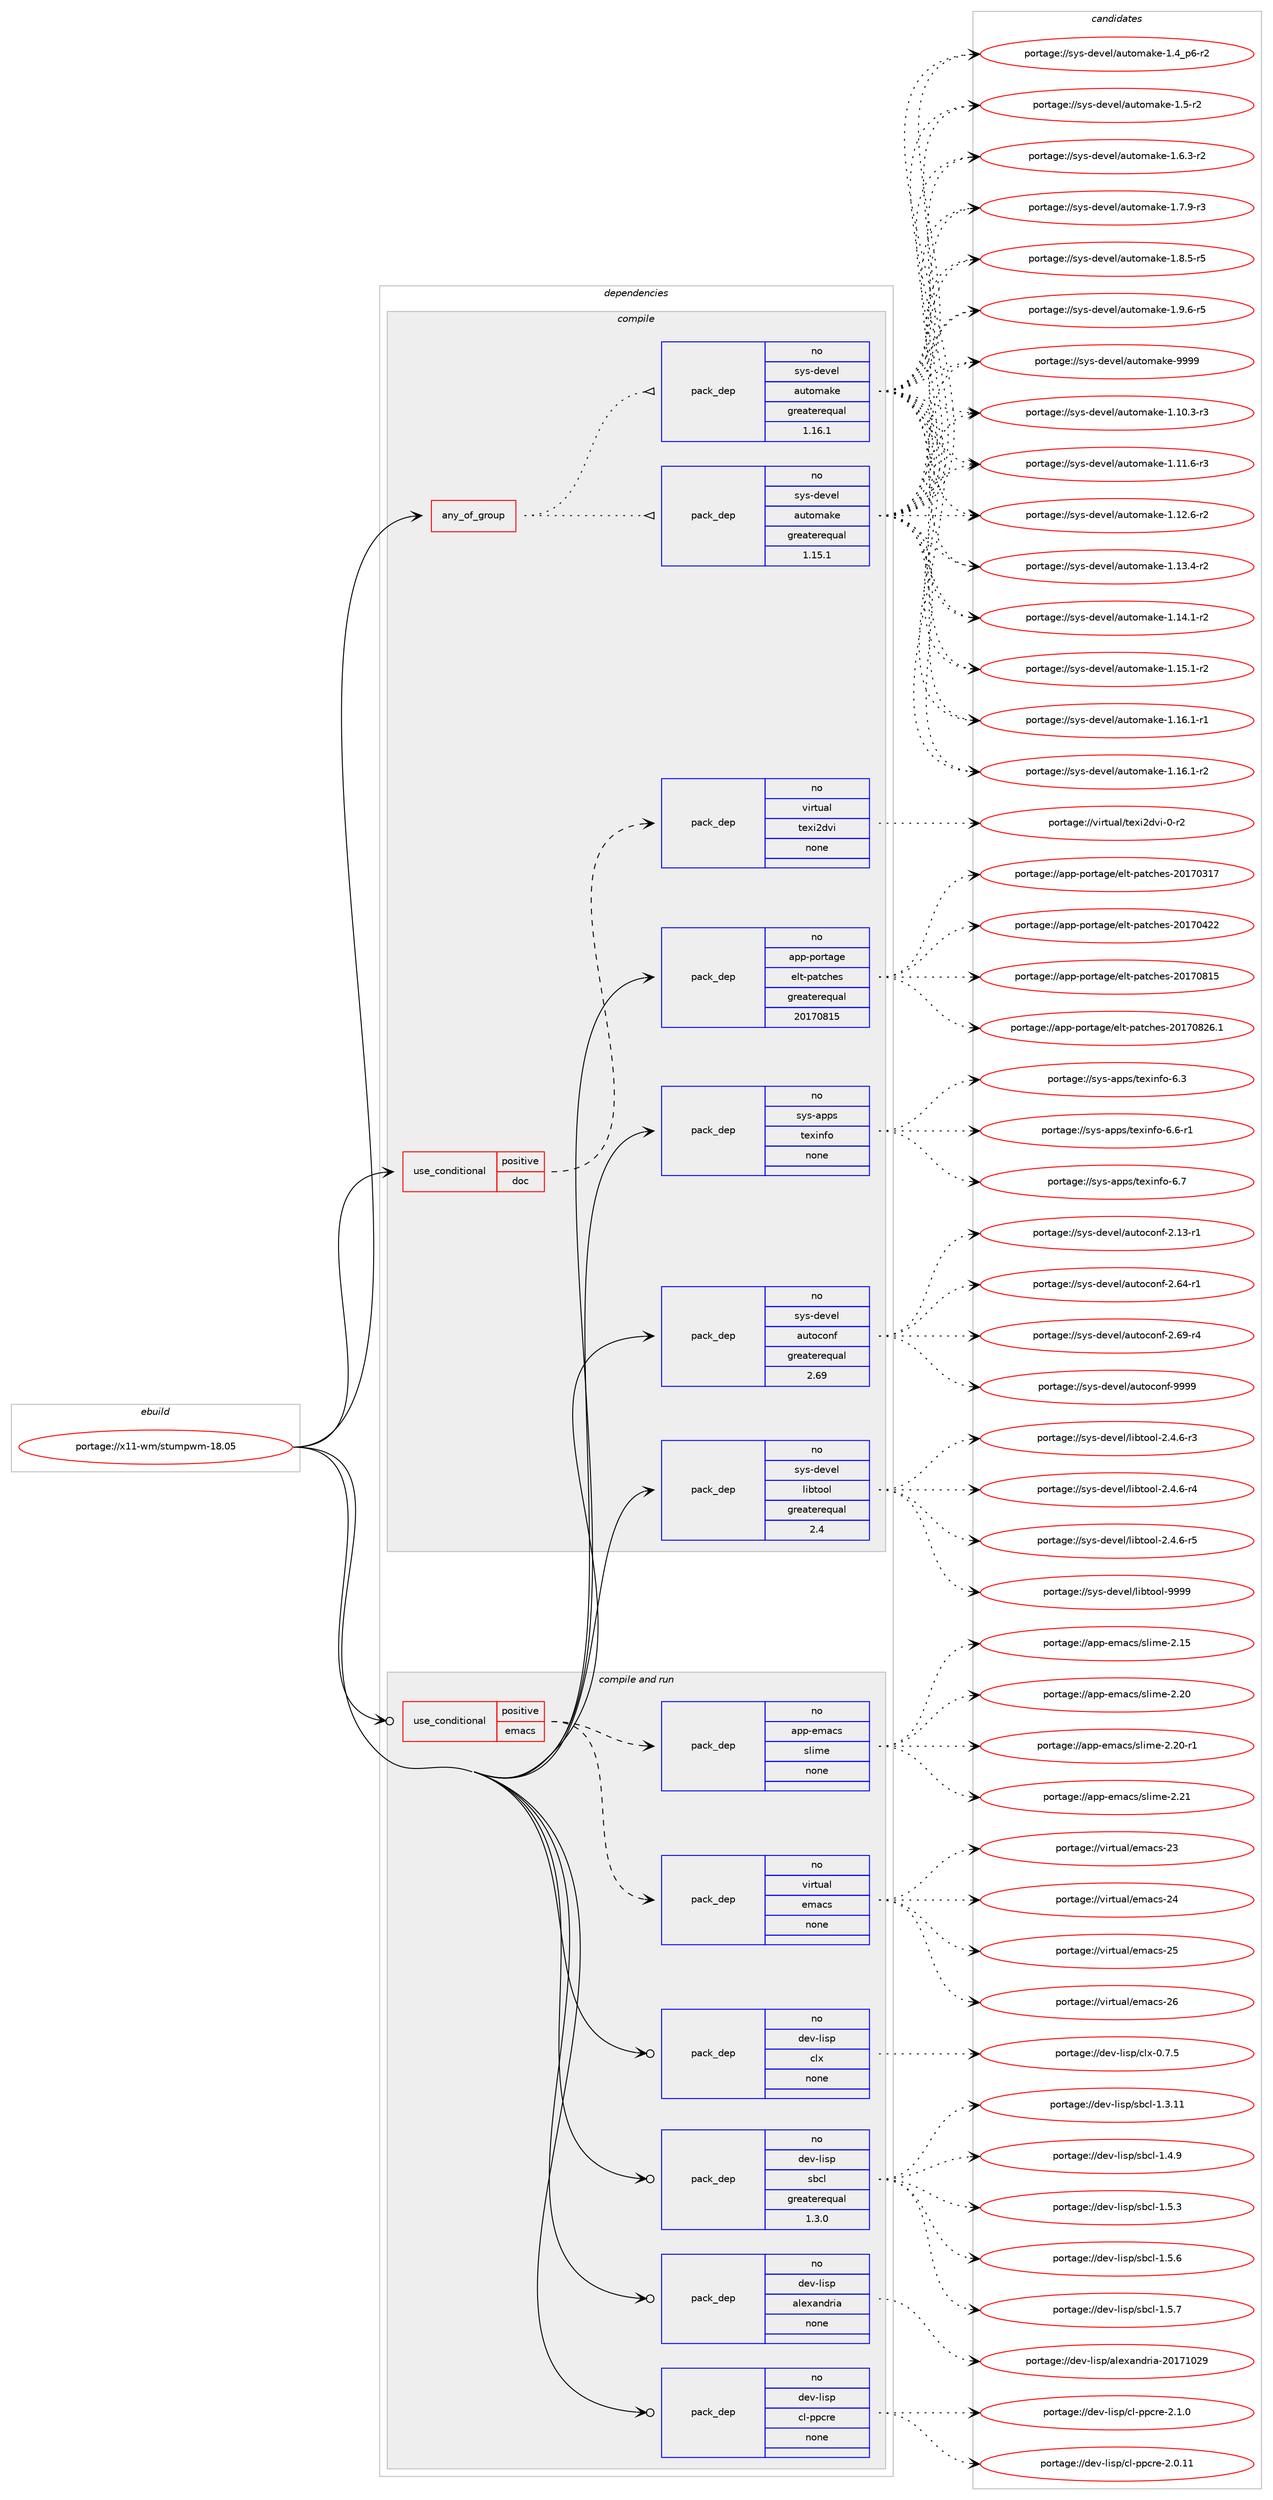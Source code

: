 digraph prolog {

# *************
# Graph options
# *************

newrank=true;
concentrate=true;
compound=true;
graph [rankdir=LR,fontname=Helvetica,fontsize=10,ranksep=1.5];#, ranksep=2.5, nodesep=0.2];
edge  [arrowhead=vee];
node  [fontname=Helvetica,fontsize=10];

# **********
# The ebuild
# **********

subgraph cluster_leftcol {
color=gray;
rank=same;
label=<<i>ebuild</i>>;
id [label="portage://x11-wm/stumpwm-18.05", color=red, width=4, href="../x11-wm/stumpwm-18.05.svg"];
}

# ****************
# The dependencies
# ****************

subgraph cluster_midcol {
color=gray;
label=<<i>dependencies</i>>;
subgraph cluster_compile {
fillcolor="#eeeeee";
style=filled;
label=<<i>compile</i>>;
subgraph any8055 {
dependency460682 [label=<<TABLE BORDER="0" CELLBORDER="1" CELLSPACING="0" CELLPADDING="4"><TR><TD CELLPADDING="10">any_of_group</TD></TR></TABLE>>, shape=none, color=red];subgraph pack342987 {
dependency460683 [label=<<TABLE BORDER="0" CELLBORDER="1" CELLSPACING="0" CELLPADDING="4" WIDTH="220"><TR><TD ROWSPAN="6" CELLPADDING="30">pack_dep</TD></TR><TR><TD WIDTH="110">no</TD></TR><TR><TD>sys-devel</TD></TR><TR><TD>automake</TD></TR><TR><TD>greaterequal</TD></TR><TR><TD>1.16.1</TD></TR></TABLE>>, shape=none, color=blue];
}
dependency460682:e -> dependency460683:w [weight=20,style="dotted",arrowhead="oinv"];
subgraph pack342988 {
dependency460684 [label=<<TABLE BORDER="0" CELLBORDER="1" CELLSPACING="0" CELLPADDING="4" WIDTH="220"><TR><TD ROWSPAN="6" CELLPADDING="30">pack_dep</TD></TR><TR><TD WIDTH="110">no</TD></TR><TR><TD>sys-devel</TD></TR><TR><TD>automake</TD></TR><TR><TD>greaterequal</TD></TR><TR><TD>1.15.1</TD></TR></TABLE>>, shape=none, color=blue];
}
dependency460682:e -> dependency460684:w [weight=20,style="dotted",arrowhead="oinv"];
}
id:e -> dependency460682:w [weight=20,style="solid",arrowhead="vee"];
subgraph cond109344 {
dependency460685 [label=<<TABLE BORDER="0" CELLBORDER="1" CELLSPACING="0" CELLPADDING="4"><TR><TD ROWSPAN="3" CELLPADDING="10">use_conditional</TD></TR><TR><TD>positive</TD></TR><TR><TD>doc</TD></TR></TABLE>>, shape=none, color=red];
subgraph pack342989 {
dependency460686 [label=<<TABLE BORDER="0" CELLBORDER="1" CELLSPACING="0" CELLPADDING="4" WIDTH="220"><TR><TD ROWSPAN="6" CELLPADDING="30">pack_dep</TD></TR><TR><TD WIDTH="110">no</TD></TR><TR><TD>virtual</TD></TR><TR><TD>texi2dvi</TD></TR><TR><TD>none</TD></TR><TR><TD></TD></TR></TABLE>>, shape=none, color=blue];
}
dependency460685:e -> dependency460686:w [weight=20,style="dashed",arrowhead="vee"];
}
id:e -> dependency460685:w [weight=20,style="solid",arrowhead="vee"];
subgraph pack342990 {
dependency460687 [label=<<TABLE BORDER="0" CELLBORDER="1" CELLSPACING="0" CELLPADDING="4" WIDTH="220"><TR><TD ROWSPAN="6" CELLPADDING="30">pack_dep</TD></TR><TR><TD WIDTH="110">no</TD></TR><TR><TD>app-portage</TD></TR><TR><TD>elt-patches</TD></TR><TR><TD>greaterequal</TD></TR><TR><TD>20170815</TD></TR></TABLE>>, shape=none, color=blue];
}
id:e -> dependency460687:w [weight=20,style="solid",arrowhead="vee"];
subgraph pack342991 {
dependency460688 [label=<<TABLE BORDER="0" CELLBORDER="1" CELLSPACING="0" CELLPADDING="4" WIDTH="220"><TR><TD ROWSPAN="6" CELLPADDING="30">pack_dep</TD></TR><TR><TD WIDTH="110">no</TD></TR><TR><TD>sys-apps</TD></TR><TR><TD>texinfo</TD></TR><TR><TD>none</TD></TR><TR><TD></TD></TR></TABLE>>, shape=none, color=blue];
}
id:e -> dependency460688:w [weight=20,style="solid",arrowhead="vee"];
subgraph pack342992 {
dependency460689 [label=<<TABLE BORDER="0" CELLBORDER="1" CELLSPACING="0" CELLPADDING="4" WIDTH="220"><TR><TD ROWSPAN="6" CELLPADDING="30">pack_dep</TD></TR><TR><TD WIDTH="110">no</TD></TR><TR><TD>sys-devel</TD></TR><TR><TD>autoconf</TD></TR><TR><TD>greaterequal</TD></TR><TR><TD>2.69</TD></TR></TABLE>>, shape=none, color=blue];
}
id:e -> dependency460689:w [weight=20,style="solid",arrowhead="vee"];
subgraph pack342993 {
dependency460690 [label=<<TABLE BORDER="0" CELLBORDER="1" CELLSPACING="0" CELLPADDING="4" WIDTH="220"><TR><TD ROWSPAN="6" CELLPADDING="30">pack_dep</TD></TR><TR><TD WIDTH="110">no</TD></TR><TR><TD>sys-devel</TD></TR><TR><TD>libtool</TD></TR><TR><TD>greaterequal</TD></TR><TR><TD>2.4</TD></TR></TABLE>>, shape=none, color=blue];
}
id:e -> dependency460690:w [weight=20,style="solid",arrowhead="vee"];
}
subgraph cluster_compileandrun {
fillcolor="#eeeeee";
style=filled;
label=<<i>compile and run</i>>;
subgraph cond109345 {
dependency460691 [label=<<TABLE BORDER="0" CELLBORDER="1" CELLSPACING="0" CELLPADDING="4"><TR><TD ROWSPAN="3" CELLPADDING="10">use_conditional</TD></TR><TR><TD>positive</TD></TR><TR><TD>emacs</TD></TR></TABLE>>, shape=none, color=red];
subgraph pack342994 {
dependency460692 [label=<<TABLE BORDER="0" CELLBORDER="1" CELLSPACING="0" CELLPADDING="4" WIDTH="220"><TR><TD ROWSPAN="6" CELLPADDING="30">pack_dep</TD></TR><TR><TD WIDTH="110">no</TD></TR><TR><TD>virtual</TD></TR><TR><TD>emacs</TD></TR><TR><TD>none</TD></TR><TR><TD></TD></TR></TABLE>>, shape=none, color=blue];
}
dependency460691:e -> dependency460692:w [weight=20,style="dashed",arrowhead="vee"];
subgraph pack342995 {
dependency460693 [label=<<TABLE BORDER="0" CELLBORDER="1" CELLSPACING="0" CELLPADDING="4" WIDTH="220"><TR><TD ROWSPAN="6" CELLPADDING="30">pack_dep</TD></TR><TR><TD WIDTH="110">no</TD></TR><TR><TD>app-emacs</TD></TR><TR><TD>slime</TD></TR><TR><TD>none</TD></TR><TR><TD></TD></TR></TABLE>>, shape=none, color=blue];
}
dependency460691:e -> dependency460693:w [weight=20,style="dashed",arrowhead="vee"];
}
id:e -> dependency460691:w [weight=20,style="solid",arrowhead="odotvee"];
subgraph pack342996 {
dependency460694 [label=<<TABLE BORDER="0" CELLBORDER="1" CELLSPACING="0" CELLPADDING="4" WIDTH="220"><TR><TD ROWSPAN="6" CELLPADDING="30">pack_dep</TD></TR><TR><TD WIDTH="110">no</TD></TR><TR><TD>dev-lisp</TD></TR><TR><TD>alexandria</TD></TR><TR><TD>none</TD></TR><TR><TD></TD></TR></TABLE>>, shape=none, color=blue];
}
id:e -> dependency460694:w [weight=20,style="solid",arrowhead="odotvee"];
subgraph pack342997 {
dependency460695 [label=<<TABLE BORDER="0" CELLBORDER="1" CELLSPACING="0" CELLPADDING="4" WIDTH="220"><TR><TD ROWSPAN="6" CELLPADDING="30">pack_dep</TD></TR><TR><TD WIDTH="110">no</TD></TR><TR><TD>dev-lisp</TD></TR><TR><TD>cl-ppcre</TD></TR><TR><TD>none</TD></TR><TR><TD></TD></TR></TABLE>>, shape=none, color=blue];
}
id:e -> dependency460695:w [weight=20,style="solid",arrowhead="odotvee"];
subgraph pack342998 {
dependency460696 [label=<<TABLE BORDER="0" CELLBORDER="1" CELLSPACING="0" CELLPADDING="4" WIDTH="220"><TR><TD ROWSPAN="6" CELLPADDING="30">pack_dep</TD></TR><TR><TD WIDTH="110">no</TD></TR><TR><TD>dev-lisp</TD></TR><TR><TD>clx</TD></TR><TR><TD>none</TD></TR><TR><TD></TD></TR></TABLE>>, shape=none, color=blue];
}
id:e -> dependency460696:w [weight=20,style="solid",arrowhead="odotvee"];
subgraph pack342999 {
dependency460697 [label=<<TABLE BORDER="0" CELLBORDER="1" CELLSPACING="0" CELLPADDING="4" WIDTH="220"><TR><TD ROWSPAN="6" CELLPADDING="30">pack_dep</TD></TR><TR><TD WIDTH="110">no</TD></TR><TR><TD>dev-lisp</TD></TR><TR><TD>sbcl</TD></TR><TR><TD>greaterequal</TD></TR><TR><TD>1.3.0</TD></TR></TABLE>>, shape=none, color=blue];
}
id:e -> dependency460697:w [weight=20,style="solid",arrowhead="odotvee"];
}
subgraph cluster_run {
fillcolor="#eeeeee";
style=filled;
label=<<i>run</i>>;
}
}

# **************
# The candidates
# **************

subgraph cluster_choices {
rank=same;
color=gray;
label=<<i>candidates</i>>;

subgraph choice342987 {
color=black;
nodesep=1;
choiceportage11512111545100101118101108479711711611110997107101454946494846514511451 [label="portage://sys-devel/automake-1.10.3-r3", color=red, width=4,href="../sys-devel/automake-1.10.3-r3.svg"];
choiceportage11512111545100101118101108479711711611110997107101454946494946544511451 [label="portage://sys-devel/automake-1.11.6-r3", color=red, width=4,href="../sys-devel/automake-1.11.6-r3.svg"];
choiceportage11512111545100101118101108479711711611110997107101454946495046544511450 [label="portage://sys-devel/automake-1.12.6-r2", color=red, width=4,href="../sys-devel/automake-1.12.6-r2.svg"];
choiceportage11512111545100101118101108479711711611110997107101454946495146524511450 [label="portage://sys-devel/automake-1.13.4-r2", color=red, width=4,href="../sys-devel/automake-1.13.4-r2.svg"];
choiceportage11512111545100101118101108479711711611110997107101454946495246494511450 [label="portage://sys-devel/automake-1.14.1-r2", color=red, width=4,href="../sys-devel/automake-1.14.1-r2.svg"];
choiceportage11512111545100101118101108479711711611110997107101454946495346494511450 [label="portage://sys-devel/automake-1.15.1-r2", color=red, width=4,href="../sys-devel/automake-1.15.1-r2.svg"];
choiceportage11512111545100101118101108479711711611110997107101454946495446494511449 [label="portage://sys-devel/automake-1.16.1-r1", color=red, width=4,href="../sys-devel/automake-1.16.1-r1.svg"];
choiceportage11512111545100101118101108479711711611110997107101454946495446494511450 [label="portage://sys-devel/automake-1.16.1-r2", color=red, width=4,href="../sys-devel/automake-1.16.1-r2.svg"];
choiceportage115121115451001011181011084797117116111109971071014549465295112544511450 [label="portage://sys-devel/automake-1.4_p6-r2", color=red, width=4,href="../sys-devel/automake-1.4_p6-r2.svg"];
choiceportage11512111545100101118101108479711711611110997107101454946534511450 [label="portage://sys-devel/automake-1.5-r2", color=red, width=4,href="../sys-devel/automake-1.5-r2.svg"];
choiceportage115121115451001011181011084797117116111109971071014549465446514511450 [label="portage://sys-devel/automake-1.6.3-r2", color=red, width=4,href="../sys-devel/automake-1.6.3-r2.svg"];
choiceportage115121115451001011181011084797117116111109971071014549465546574511451 [label="portage://sys-devel/automake-1.7.9-r3", color=red, width=4,href="../sys-devel/automake-1.7.9-r3.svg"];
choiceportage115121115451001011181011084797117116111109971071014549465646534511453 [label="portage://sys-devel/automake-1.8.5-r5", color=red, width=4,href="../sys-devel/automake-1.8.5-r5.svg"];
choiceportage115121115451001011181011084797117116111109971071014549465746544511453 [label="portage://sys-devel/automake-1.9.6-r5", color=red, width=4,href="../sys-devel/automake-1.9.6-r5.svg"];
choiceportage115121115451001011181011084797117116111109971071014557575757 [label="portage://sys-devel/automake-9999", color=red, width=4,href="../sys-devel/automake-9999.svg"];
dependency460683:e -> choiceportage11512111545100101118101108479711711611110997107101454946494846514511451:w [style=dotted,weight="100"];
dependency460683:e -> choiceportage11512111545100101118101108479711711611110997107101454946494946544511451:w [style=dotted,weight="100"];
dependency460683:e -> choiceportage11512111545100101118101108479711711611110997107101454946495046544511450:w [style=dotted,weight="100"];
dependency460683:e -> choiceportage11512111545100101118101108479711711611110997107101454946495146524511450:w [style=dotted,weight="100"];
dependency460683:e -> choiceportage11512111545100101118101108479711711611110997107101454946495246494511450:w [style=dotted,weight="100"];
dependency460683:e -> choiceportage11512111545100101118101108479711711611110997107101454946495346494511450:w [style=dotted,weight="100"];
dependency460683:e -> choiceportage11512111545100101118101108479711711611110997107101454946495446494511449:w [style=dotted,weight="100"];
dependency460683:e -> choiceportage11512111545100101118101108479711711611110997107101454946495446494511450:w [style=dotted,weight="100"];
dependency460683:e -> choiceportage115121115451001011181011084797117116111109971071014549465295112544511450:w [style=dotted,weight="100"];
dependency460683:e -> choiceportage11512111545100101118101108479711711611110997107101454946534511450:w [style=dotted,weight="100"];
dependency460683:e -> choiceportage115121115451001011181011084797117116111109971071014549465446514511450:w [style=dotted,weight="100"];
dependency460683:e -> choiceportage115121115451001011181011084797117116111109971071014549465546574511451:w [style=dotted,weight="100"];
dependency460683:e -> choiceportage115121115451001011181011084797117116111109971071014549465646534511453:w [style=dotted,weight="100"];
dependency460683:e -> choiceportage115121115451001011181011084797117116111109971071014549465746544511453:w [style=dotted,weight="100"];
dependency460683:e -> choiceportage115121115451001011181011084797117116111109971071014557575757:w [style=dotted,weight="100"];
}
subgraph choice342988 {
color=black;
nodesep=1;
choiceportage11512111545100101118101108479711711611110997107101454946494846514511451 [label="portage://sys-devel/automake-1.10.3-r3", color=red, width=4,href="../sys-devel/automake-1.10.3-r3.svg"];
choiceportage11512111545100101118101108479711711611110997107101454946494946544511451 [label="portage://sys-devel/automake-1.11.6-r3", color=red, width=4,href="../sys-devel/automake-1.11.6-r3.svg"];
choiceportage11512111545100101118101108479711711611110997107101454946495046544511450 [label="portage://sys-devel/automake-1.12.6-r2", color=red, width=4,href="../sys-devel/automake-1.12.6-r2.svg"];
choiceportage11512111545100101118101108479711711611110997107101454946495146524511450 [label="portage://sys-devel/automake-1.13.4-r2", color=red, width=4,href="../sys-devel/automake-1.13.4-r2.svg"];
choiceportage11512111545100101118101108479711711611110997107101454946495246494511450 [label="portage://sys-devel/automake-1.14.1-r2", color=red, width=4,href="../sys-devel/automake-1.14.1-r2.svg"];
choiceportage11512111545100101118101108479711711611110997107101454946495346494511450 [label="portage://sys-devel/automake-1.15.1-r2", color=red, width=4,href="../sys-devel/automake-1.15.1-r2.svg"];
choiceportage11512111545100101118101108479711711611110997107101454946495446494511449 [label="portage://sys-devel/automake-1.16.1-r1", color=red, width=4,href="../sys-devel/automake-1.16.1-r1.svg"];
choiceportage11512111545100101118101108479711711611110997107101454946495446494511450 [label="portage://sys-devel/automake-1.16.1-r2", color=red, width=4,href="../sys-devel/automake-1.16.1-r2.svg"];
choiceportage115121115451001011181011084797117116111109971071014549465295112544511450 [label="portage://sys-devel/automake-1.4_p6-r2", color=red, width=4,href="../sys-devel/automake-1.4_p6-r2.svg"];
choiceportage11512111545100101118101108479711711611110997107101454946534511450 [label="portage://sys-devel/automake-1.5-r2", color=red, width=4,href="../sys-devel/automake-1.5-r2.svg"];
choiceportage115121115451001011181011084797117116111109971071014549465446514511450 [label="portage://sys-devel/automake-1.6.3-r2", color=red, width=4,href="../sys-devel/automake-1.6.3-r2.svg"];
choiceportage115121115451001011181011084797117116111109971071014549465546574511451 [label="portage://sys-devel/automake-1.7.9-r3", color=red, width=4,href="../sys-devel/automake-1.7.9-r3.svg"];
choiceportage115121115451001011181011084797117116111109971071014549465646534511453 [label="portage://sys-devel/automake-1.8.5-r5", color=red, width=4,href="../sys-devel/automake-1.8.5-r5.svg"];
choiceportage115121115451001011181011084797117116111109971071014549465746544511453 [label="portage://sys-devel/automake-1.9.6-r5", color=red, width=4,href="../sys-devel/automake-1.9.6-r5.svg"];
choiceportage115121115451001011181011084797117116111109971071014557575757 [label="portage://sys-devel/automake-9999", color=red, width=4,href="../sys-devel/automake-9999.svg"];
dependency460684:e -> choiceportage11512111545100101118101108479711711611110997107101454946494846514511451:w [style=dotted,weight="100"];
dependency460684:e -> choiceportage11512111545100101118101108479711711611110997107101454946494946544511451:w [style=dotted,weight="100"];
dependency460684:e -> choiceportage11512111545100101118101108479711711611110997107101454946495046544511450:w [style=dotted,weight="100"];
dependency460684:e -> choiceportage11512111545100101118101108479711711611110997107101454946495146524511450:w [style=dotted,weight="100"];
dependency460684:e -> choiceportage11512111545100101118101108479711711611110997107101454946495246494511450:w [style=dotted,weight="100"];
dependency460684:e -> choiceportage11512111545100101118101108479711711611110997107101454946495346494511450:w [style=dotted,weight="100"];
dependency460684:e -> choiceportage11512111545100101118101108479711711611110997107101454946495446494511449:w [style=dotted,weight="100"];
dependency460684:e -> choiceportage11512111545100101118101108479711711611110997107101454946495446494511450:w [style=dotted,weight="100"];
dependency460684:e -> choiceportage115121115451001011181011084797117116111109971071014549465295112544511450:w [style=dotted,weight="100"];
dependency460684:e -> choiceportage11512111545100101118101108479711711611110997107101454946534511450:w [style=dotted,weight="100"];
dependency460684:e -> choiceportage115121115451001011181011084797117116111109971071014549465446514511450:w [style=dotted,weight="100"];
dependency460684:e -> choiceportage115121115451001011181011084797117116111109971071014549465546574511451:w [style=dotted,weight="100"];
dependency460684:e -> choiceportage115121115451001011181011084797117116111109971071014549465646534511453:w [style=dotted,weight="100"];
dependency460684:e -> choiceportage115121115451001011181011084797117116111109971071014549465746544511453:w [style=dotted,weight="100"];
dependency460684:e -> choiceportage115121115451001011181011084797117116111109971071014557575757:w [style=dotted,weight="100"];
}
subgraph choice342989 {
color=black;
nodesep=1;
choiceportage11810511411611797108471161011201055010011810545484511450 [label="portage://virtual/texi2dvi-0-r2", color=red, width=4,href="../virtual/texi2dvi-0-r2.svg"];
dependency460686:e -> choiceportage11810511411611797108471161011201055010011810545484511450:w [style=dotted,weight="100"];
}
subgraph choice342990 {
color=black;
nodesep=1;
choiceportage97112112451121111141169710310147101108116451129711699104101115455048495548514955 [label="portage://app-portage/elt-patches-20170317", color=red, width=4,href="../app-portage/elt-patches-20170317.svg"];
choiceportage97112112451121111141169710310147101108116451129711699104101115455048495548525050 [label="portage://app-portage/elt-patches-20170422", color=red, width=4,href="../app-portage/elt-patches-20170422.svg"];
choiceportage97112112451121111141169710310147101108116451129711699104101115455048495548564953 [label="portage://app-portage/elt-patches-20170815", color=red, width=4,href="../app-portage/elt-patches-20170815.svg"];
choiceportage971121124511211111411697103101471011081164511297116991041011154550484955485650544649 [label="portage://app-portage/elt-patches-20170826.1", color=red, width=4,href="../app-portage/elt-patches-20170826.1.svg"];
dependency460687:e -> choiceportage97112112451121111141169710310147101108116451129711699104101115455048495548514955:w [style=dotted,weight="100"];
dependency460687:e -> choiceportage97112112451121111141169710310147101108116451129711699104101115455048495548525050:w [style=dotted,weight="100"];
dependency460687:e -> choiceportage97112112451121111141169710310147101108116451129711699104101115455048495548564953:w [style=dotted,weight="100"];
dependency460687:e -> choiceportage971121124511211111411697103101471011081164511297116991041011154550484955485650544649:w [style=dotted,weight="100"];
}
subgraph choice342991 {
color=black;
nodesep=1;
choiceportage11512111545971121121154711610112010511010211145544651 [label="portage://sys-apps/texinfo-6.3", color=red, width=4,href="../sys-apps/texinfo-6.3.svg"];
choiceportage115121115459711211211547116101120105110102111455446544511449 [label="portage://sys-apps/texinfo-6.6-r1", color=red, width=4,href="../sys-apps/texinfo-6.6-r1.svg"];
choiceportage11512111545971121121154711610112010511010211145544655 [label="portage://sys-apps/texinfo-6.7", color=red, width=4,href="../sys-apps/texinfo-6.7.svg"];
dependency460688:e -> choiceportage11512111545971121121154711610112010511010211145544651:w [style=dotted,weight="100"];
dependency460688:e -> choiceportage115121115459711211211547116101120105110102111455446544511449:w [style=dotted,weight="100"];
dependency460688:e -> choiceportage11512111545971121121154711610112010511010211145544655:w [style=dotted,weight="100"];
}
subgraph choice342992 {
color=black;
nodesep=1;
choiceportage1151211154510010111810110847971171161119911111010245504649514511449 [label="portage://sys-devel/autoconf-2.13-r1", color=red, width=4,href="../sys-devel/autoconf-2.13-r1.svg"];
choiceportage1151211154510010111810110847971171161119911111010245504654524511449 [label="portage://sys-devel/autoconf-2.64-r1", color=red, width=4,href="../sys-devel/autoconf-2.64-r1.svg"];
choiceportage1151211154510010111810110847971171161119911111010245504654574511452 [label="portage://sys-devel/autoconf-2.69-r4", color=red, width=4,href="../sys-devel/autoconf-2.69-r4.svg"];
choiceportage115121115451001011181011084797117116111991111101024557575757 [label="portage://sys-devel/autoconf-9999", color=red, width=4,href="../sys-devel/autoconf-9999.svg"];
dependency460689:e -> choiceportage1151211154510010111810110847971171161119911111010245504649514511449:w [style=dotted,weight="100"];
dependency460689:e -> choiceportage1151211154510010111810110847971171161119911111010245504654524511449:w [style=dotted,weight="100"];
dependency460689:e -> choiceportage1151211154510010111810110847971171161119911111010245504654574511452:w [style=dotted,weight="100"];
dependency460689:e -> choiceportage115121115451001011181011084797117116111991111101024557575757:w [style=dotted,weight="100"];
}
subgraph choice342993 {
color=black;
nodesep=1;
choiceportage1151211154510010111810110847108105981161111111084550465246544511451 [label="portage://sys-devel/libtool-2.4.6-r3", color=red, width=4,href="../sys-devel/libtool-2.4.6-r3.svg"];
choiceportage1151211154510010111810110847108105981161111111084550465246544511452 [label="portage://sys-devel/libtool-2.4.6-r4", color=red, width=4,href="../sys-devel/libtool-2.4.6-r4.svg"];
choiceportage1151211154510010111810110847108105981161111111084550465246544511453 [label="portage://sys-devel/libtool-2.4.6-r5", color=red, width=4,href="../sys-devel/libtool-2.4.6-r5.svg"];
choiceportage1151211154510010111810110847108105981161111111084557575757 [label="portage://sys-devel/libtool-9999", color=red, width=4,href="../sys-devel/libtool-9999.svg"];
dependency460690:e -> choiceportage1151211154510010111810110847108105981161111111084550465246544511451:w [style=dotted,weight="100"];
dependency460690:e -> choiceportage1151211154510010111810110847108105981161111111084550465246544511452:w [style=dotted,weight="100"];
dependency460690:e -> choiceportage1151211154510010111810110847108105981161111111084550465246544511453:w [style=dotted,weight="100"];
dependency460690:e -> choiceportage1151211154510010111810110847108105981161111111084557575757:w [style=dotted,weight="100"];
}
subgraph choice342994 {
color=black;
nodesep=1;
choiceportage11810511411611797108471011099799115455051 [label="portage://virtual/emacs-23", color=red, width=4,href="../virtual/emacs-23.svg"];
choiceportage11810511411611797108471011099799115455052 [label="portage://virtual/emacs-24", color=red, width=4,href="../virtual/emacs-24.svg"];
choiceportage11810511411611797108471011099799115455053 [label="portage://virtual/emacs-25", color=red, width=4,href="../virtual/emacs-25.svg"];
choiceportage11810511411611797108471011099799115455054 [label="portage://virtual/emacs-26", color=red, width=4,href="../virtual/emacs-26.svg"];
dependency460692:e -> choiceportage11810511411611797108471011099799115455051:w [style=dotted,weight="100"];
dependency460692:e -> choiceportage11810511411611797108471011099799115455052:w [style=dotted,weight="100"];
dependency460692:e -> choiceportage11810511411611797108471011099799115455053:w [style=dotted,weight="100"];
dependency460692:e -> choiceportage11810511411611797108471011099799115455054:w [style=dotted,weight="100"];
}
subgraph choice342995 {
color=black;
nodesep=1;
choiceportage97112112451011099799115471151081051091014550464953 [label="portage://app-emacs/slime-2.15", color=red, width=4,href="../app-emacs/slime-2.15.svg"];
choiceportage97112112451011099799115471151081051091014550465048 [label="portage://app-emacs/slime-2.20", color=red, width=4,href="../app-emacs/slime-2.20.svg"];
choiceportage971121124510110997991154711510810510910145504650484511449 [label="portage://app-emacs/slime-2.20-r1", color=red, width=4,href="../app-emacs/slime-2.20-r1.svg"];
choiceportage97112112451011099799115471151081051091014550465049 [label="portage://app-emacs/slime-2.21", color=red, width=4,href="../app-emacs/slime-2.21.svg"];
dependency460693:e -> choiceportage97112112451011099799115471151081051091014550464953:w [style=dotted,weight="100"];
dependency460693:e -> choiceportage97112112451011099799115471151081051091014550465048:w [style=dotted,weight="100"];
dependency460693:e -> choiceportage971121124510110997991154711510810510910145504650484511449:w [style=dotted,weight="100"];
dependency460693:e -> choiceportage97112112451011099799115471151081051091014550465049:w [style=dotted,weight="100"];
}
subgraph choice342996 {
color=black;
nodesep=1;
choiceportage1001011184510810511511247971081011209711010011410597455048495549485057 [label="portage://dev-lisp/alexandria-20171029", color=red, width=4,href="../dev-lisp/alexandria-20171029.svg"];
dependency460694:e -> choiceportage1001011184510810511511247971081011209711010011410597455048495549485057:w [style=dotted,weight="100"];
}
subgraph choice342997 {
color=black;
nodesep=1;
choiceportage100101118451081051151124799108451121129911410145504648464949 [label="portage://dev-lisp/cl-ppcre-2.0.11", color=red, width=4,href="../dev-lisp/cl-ppcre-2.0.11.svg"];
choiceportage1001011184510810511511247991084511211299114101455046494648 [label="portage://dev-lisp/cl-ppcre-2.1.0", color=red, width=4,href="../dev-lisp/cl-ppcre-2.1.0.svg"];
dependency460695:e -> choiceportage100101118451081051151124799108451121129911410145504648464949:w [style=dotted,weight="100"];
dependency460695:e -> choiceportage1001011184510810511511247991084511211299114101455046494648:w [style=dotted,weight="100"];
}
subgraph choice342998 {
color=black;
nodesep=1;
choiceportage100101118451081051151124799108120454846554653 [label="portage://dev-lisp/clx-0.7.5", color=red, width=4,href="../dev-lisp/clx-0.7.5.svg"];
dependency460696:e -> choiceportage100101118451081051151124799108120454846554653:w [style=dotted,weight="100"];
}
subgraph choice342999 {
color=black;
nodesep=1;
choiceportage1001011184510810511511247115989910845494651464949 [label="portage://dev-lisp/sbcl-1.3.11", color=red, width=4,href="../dev-lisp/sbcl-1.3.11.svg"];
choiceportage10010111845108105115112471159899108454946524657 [label="portage://dev-lisp/sbcl-1.4.9", color=red, width=4,href="../dev-lisp/sbcl-1.4.9.svg"];
choiceportage10010111845108105115112471159899108454946534651 [label="portage://dev-lisp/sbcl-1.5.3", color=red, width=4,href="../dev-lisp/sbcl-1.5.3.svg"];
choiceportage10010111845108105115112471159899108454946534654 [label="portage://dev-lisp/sbcl-1.5.6", color=red, width=4,href="../dev-lisp/sbcl-1.5.6.svg"];
choiceportage10010111845108105115112471159899108454946534655 [label="portage://dev-lisp/sbcl-1.5.7", color=red, width=4,href="../dev-lisp/sbcl-1.5.7.svg"];
dependency460697:e -> choiceportage1001011184510810511511247115989910845494651464949:w [style=dotted,weight="100"];
dependency460697:e -> choiceportage10010111845108105115112471159899108454946524657:w [style=dotted,weight="100"];
dependency460697:e -> choiceportage10010111845108105115112471159899108454946534651:w [style=dotted,weight="100"];
dependency460697:e -> choiceportage10010111845108105115112471159899108454946534654:w [style=dotted,weight="100"];
dependency460697:e -> choiceportage10010111845108105115112471159899108454946534655:w [style=dotted,weight="100"];
}
}

}
